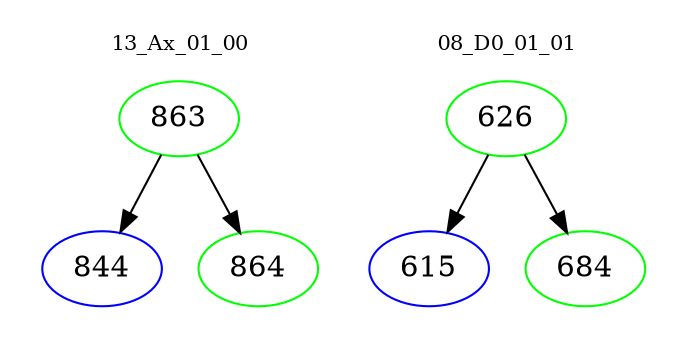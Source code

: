 digraph{
subgraph cluster_0 {
color = white
label = "13_Ax_01_00";
fontsize=10;
T0_863 [label="863", color="green"]
T0_863 -> T0_844 [color="black"]
T0_844 [label="844", color="blue"]
T0_863 -> T0_864 [color="black"]
T0_864 [label="864", color="green"]
}
subgraph cluster_1 {
color = white
label = "08_D0_01_01";
fontsize=10;
T1_626 [label="626", color="green"]
T1_626 -> T1_615 [color="black"]
T1_615 [label="615", color="blue"]
T1_626 -> T1_684 [color="black"]
T1_684 [label="684", color="green"]
}
}

